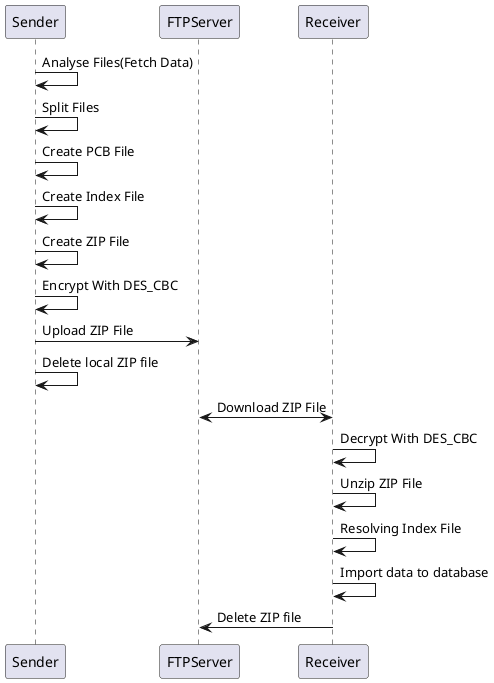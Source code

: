 @startuml
Sender -> Sender: Analyse Files(Fetch Data)
Sender -> Sender: Split Files
Sender -> Sender: Create PCB File
Sender -> Sender: Create Index File
Sender -> Sender: Create ZIP File
Sender -> Sender: Encrypt With DES_CBC
Sender -> FTPServer: Upload ZIP File
Sender -> Sender: Delete local ZIP file

Receiver <-> FTPServer: Download ZIP File
Receiver -> Receiver: Decrypt With DES_CBC
Receiver -> Receiver: Unzip ZIP File
Receiver -> Receiver: Resolving Index File
Receiver -> Receiver: Import data to database
Receiver -> FTPServer: Delete ZIP file
@enduml